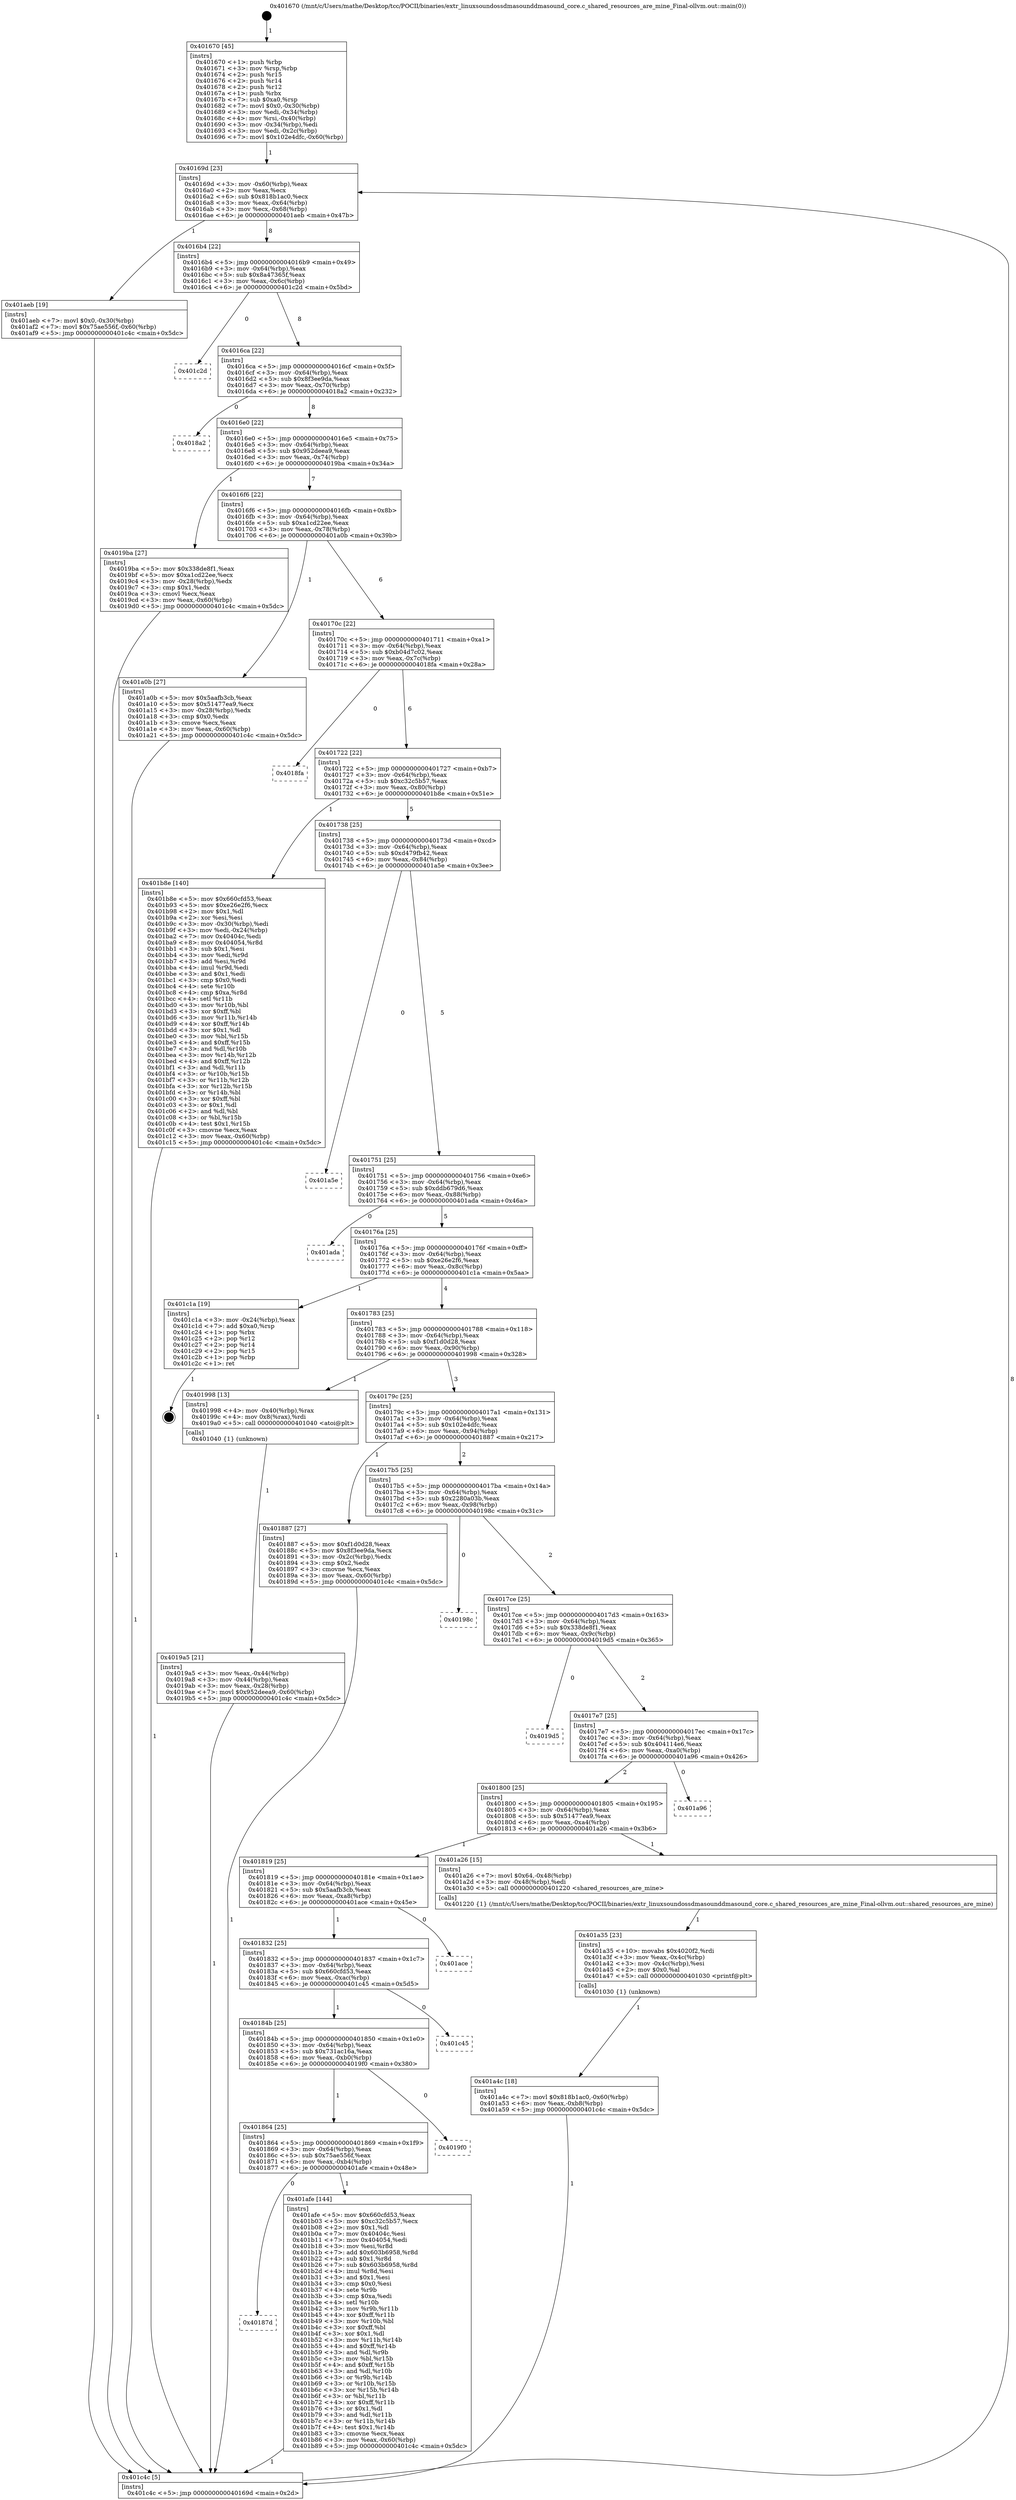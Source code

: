 digraph "0x401670" {
  label = "0x401670 (/mnt/c/Users/mathe/Desktop/tcc/POCII/binaries/extr_linuxsoundossdmasounddmasound_core.c_shared_resources_are_mine_Final-ollvm.out::main(0))"
  labelloc = "t"
  node[shape=record]

  Entry [label="",width=0.3,height=0.3,shape=circle,fillcolor=black,style=filled]
  "0x40169d" [label="{
     0x40169d [23]\l
     | [instrs]\l
     &nbsp;&nbsp;0x40169d \<+3\>: mov -0x60(%rbp),%eax\l
     &nbsp;&nbsp;0x4016a0 \<+2\>: mov %eax,%ecx\l
     &nbsp;&nbsp;0x4016a2 \<+6\>: sub $0x818b1ac0,%ecx\l
     &nbsp;&nbsp;0x4016a8 \<+3\>: mov %eax,-0x64(%rbp)\l
     &nbsp;&nbsp;0x4016ab \<+3\>: mov %ecx,-0x68(%rbp)\l
     &nbsp;&nbsp;0x4016ae \<+6\>: je 0000000000401aeb \<main+0x47b\>\l
  }"]
  "0x401aeb" [label="{
     0x401aeb [19]\l
     | [instrs]\l
     &nbsp;&nbsp;0x401aeb \<+7\>: movl $0x0,-0x30(%rbp)\l
     &nbsp;&nbsp;0x401af2 \<+7\>: movl $0x75ae556f,-0x60(%rbp)\l
     &nbsp;&nbsp;0x401af9 \<+5\>: jmp 0000000000401c4c \<main+0x5dc\>\l
  }"]
  "0x4016b4" [label="{
     0x4016b4 [22]\l
     | [instrs]\l
     &nbsp;&nbsp;0x4016b4 \<+5\>: jmp 00000000004016b9 \<main+0x49\>\l
     &nbsp;&nbsp;0x4016b9 \<+3\>: mov -0x64(%rbp),%eax\l
     &nbsp;&nbsp;0x4016bc \<+5\>: sub $0x8a47365f,%eax\l
     &nbsp;&nbsp;0x4016c1 \<+3\>: mov %eax,-0x6c(%rbp)\l
     &nbsp;&nbsp;0x4016c4 \<+6\>: je 0000000000401c2d \<main+0x5bd\>\l
  }"]
  Exit [label="",width=0.3,height=0.3,shape=circle,fillcolor=black,style=filled,peripheries=2]
  "0x401c2d" [label="{
     0x401c2d\l
  }", style=dashed]
  "0x4016ca" [label="{
     0x4016ca [22]\l
     | [instrs]\l
     &nbsp;&nbsp;0x4016ca \<+5\>: jmp 00000000004016cf \<main+0x5f\>\l
     &nbsp;&nbsp;0x4016cf \<+3\>: mov -0x64(%rbp),%eax\l
     &nbsp;&nbsp;0x4016d2 \<+5\>: sub $0x8f3ee9da,%eax\l
     &nbsp;&nbsp;0x4016d7 \<+3\>: mov %eax,-0x70(%rbp)\l
     &nbsp;&nbsp;0x4016da \<+6\>: je 00000000004018a2 \<main+0x232\>\l
  }"]
  "0x40187d" [label="{
     0x40187d\l
  }", style=dashed]
  "0x4018a2" [label="{
     0x4018a2\l
  }", style=dashed]
  "0x4016e0" [label="{
     0x4016e0 [22]\l
     | [instrs]\l
     &nbsp;&nbsp;0x4016e0 \<+5\>: jmp 00000000004016e5 \<main+0x75\>\l
     &nbsp;&nbsp;0x4016e5 \<+3\>: mov -0x64(%rbp),%eax\l
     &nbsp;&nbsp;0x4016e8 \<+5\>: sub $0x952deea9,%eax\l
     &nbsp;&nbsp;0x4016ed \<+3\>: mov %eax,-0x74(%rbp)\l
     &nbsp;&nbsp;0x4016f0 \<+6\>: je 00000000004019ba \<main+0x34a\>\l
  }"]
  "0x401afe" [label="{
     0x401afe [144]\l
     | [instrs]\l
     &nbsp;&nbsp;0x401afe \<+5\>: mov $0x660cfd53,%eax\l
     &nbsp;&nbsp;0x401b03 \<+5\>: mov $0xc32c5b57,%ecx\l
     &nbsp;&nbsp;0x401b08 \<+2\>: mov $0x1,%dl\l
     &nbsp;&nbsp;0x401b0a \<+7\>: mov 0x40404c,%esi\l
     &nbsp;&nbsp;0x401b11 \<+7\>: mov 0x404054,%edi\l
     &nbsp;&nbsp;0x401b18 \<+3\>: mov %esi,%r8d\l
     &nbsp;&nbsp;0x401b1b \<+7\>: add $0x603b6958,%r8d\l
     &nbsp;&nbsp;0x401b22 \<+4\>: sub $0x1,%r8d\l
     &nbsp;&nbsp;0x401b26 \<+7\>: sub $0x603b6958,%r8d\l
     &nbsp;&nbsp;0x401b2d \<+4\>: imul %r8d,%esi\l
     &nbsp;&nbsp;0x401b31 \<+3\>: and $0x1,%esi\l
     &nbsp;&nbsp;0x401b34 \<+3\>: cmp $0x0,%esi\l
     &nbsp;&nbsp;0x401b37 \<+4\>: sete %r9b\l
     &nbsp;&nbsp;0x401b3b \<+3\>: cmp $0xa,%edi\l
     &nbsp;&nbsp;0x401b3e \<+4\>: setl %r10b\l
     &nbsp;&nbsp;0x401b42 \<+3\>: mov %r9b,%r11b\l
     &nbsp;&nbsp;0x401b45 \<+4\>: xor $0xff,%r11b\l
     &nbsp;&nbsp;0x401b49 \<+3\>: mov %r10b,%bl\l
     &nbsp;&nbsp;0x401b4c \<+3\>: xor $0xff,%bl\l
     &nbsp;&nbsp;0x401b4f \<+3\>: xor $0x1,%dl\l
     &nbsp;&nbsp;0x401b52 \<+3\>: mov %r11b,%r14b\l
     &nbsp;&nbsp;0x401b55 \<+4\>: and $0xff,%r14b\l
     &nbsp;&nbsp;0x401b59 \<+3\>: and %dl,%r9b\l
     &nbsp;&nbsp;0x401b5c \<+3\>: mov %bl,%r15b\l
     &nbsp;&nbsp;0x401b5f \<+4\>: and $0xff,%r15b\l
     &nbsp;&nbsp;0x401b63 \<+3\>: and %dl,%r10b\l
     &nbsp;&nbsp;0x401b66 \<+3\>: or %r9b,%r14b\l
     &nbsp;&nbsp;0x401b69 \<+3\>: or %r10b,%r15b\l
     &nbsp;&nbsp;0x401b6c \<+3\>: xor %r15b,%r14b\l
     &nbsp;&nbsp;0x401b6f \<+3\>: or %bl,%r11b\l
     &nbsp;&nbsp;0x401b72 \<+4\>: xor $0xff,%r11b\l
     &nbsp;&nbsp;0x401b76 \<+3\>: or $0x1,%dl\l
     &nbsp;&nbsp;0x401b79 \<+3\>: and %dl,%r11b\l
     &nbsp;&nbsp;0x401b7c \<+3\>: or %r11b,%r14b\l
     &nbsp;&nbsp;0x401b7f \<+4\>: test $0x1,%r14b\l
     &nbsp;&nbsp;0x401b83 \<+3\>: cmovne %ecx,%eax\l
     &nbsp;&nbsp;0x401b86 \<+3\>: mov %eax,-0x60(%rbp)\l
     &nbsp;&nbsp;0x401b89 \<+5\>: jmp 0000000000401c4c \<main+0x5dc\>\l
  }"]
  "0x4019ba" [label="{
     0x4019ba [27]\l
     | [instrs]\l
     &nbsp;&nbsp;0x4019ba \<+5\>: mov $0x338de8f1,%eax\l
     &nbsp;&nbsp;0x4019bf \<+5\>: mov $0xa1cd22ee,%ecx\l
     &nbsp;&nbsp;0x4019c4 \<+3\>: mov -0x28(%rbp),%edx\l
     &nbsp;&nbsp;0x4019c7 \<+3\>: cmp $0x1,%edx\l
     &nbsp;&nbsp;0x4019ca \<+3\>: cmovl %ecx,%eax\l
     &nbsp;&nbsp;0x4019cd \<+3\>: mov %eax,-0x60(%rbp)\l
     &nbsp;&nbsp;0x4019d0 \<+5\>: jmp 0000000000401c4c \<main+0x5dc\>\l
  }"]
  "0x4016f6" [label="{
     0x4016f6 [22]\l
     | [instrs]\l
     &nbsp;&nbsp;0x4016f6 \<+5\>: jmp 00000000004016fb \<main+0x8b\>\l
     &nbsp;&nbsp;0x4016fb \<+3\>: mov -0x64(%rbp),%eax\l
     &nbsp;&nbsp;0x4016fe \<+5\>: sub $0xa1cd22ee,%eax\l
     &nbsp;&nbsp;0x401703 \<+3\>: mov %eax,-0x78(%rbp)\l
     &nbsp;&nbsp;0x401706 \<+6\>: je 0000000000401a0b \<main+0x39b\>\l
  }"]
  "0x401864" [label="{
     0x401864 [25]\l
     | [instrs]\l
     &nbsp;&nbsp;0x401864 \<+5\>: jmp 0000000000401869 \<main+0x1f9\>\l
     &nbsp;&nbsp;0x401869 \<+3\>: mov -0x64(%rbp),%eax\l
     &nbsp;&nbsp;0x40186c \<+5\>: sub $0x75ae556f,%eax\l
     &nbsp;&nbsp;0x401871 \<+6\>: mov %eax,-0xb4(%rbp)\l
     &nbsp;&nbsp;0x401877 \<+6\>: je 0000000000401afe \<main+0x48e\>\l
  }"]
  "0x401a0b" [label="{
     0x401a0b [27]\l
     | [instrs]\l
     &nbsp;&nbsp;0x401a0b \<+5\>: mov $0x5aafb3cb,%eax\l
     &nbsp;&nbsp;0x401a10 \<+5\>: mov $0x51477ea9,%ecx\l
     &nbsp;&nbsp;0x401a15 \<+3\>: mov -0x28(%rbp),%edx\l
     &nbsp;&nbsp;0x401a18 \<+3\>: cmp $0x0,%edx\l
     &nbsp;&nbsp;0x401a1b \<+3\>: cmove %ecx,%eax\l
     &nbsp;&nbsp;0x401a1e \<+3\>: mov %eax,-0x60(%rbp)\l
     &nbsp;&nbsp;0x401a21 \<+5\>: jmp 0000000000401c4c \<main+0x5dc\>\l
  }"]
  "0x40170c" [label="{
     0x40170c [22]\l
     | [instrs]\l
     &nbsp;&nbsp;0x40170c \<+5\>: jmp 0000000000401711 \<main+0xa1\>\l
     &nbsp;&nbsp;0x401711 \<+3\>: mov -0x64(%rbp),%eax\l
     &nbsp;&nbsp;0x401714 \<+5\>: sub $0xb04d7c02,%eax\l
     &nbsp;&nbsp;0x401719 \<+3\>: mov %eax,-0x7c(%rbp)\l
     &nbsp;&nbsp;0x40171c \<+6\>: je 00000000004018fa \<main+0x28a\>\l
  }"]
  "0x4019f0" [label="{
     0x4019f0\l
  }", style=dashed]
  "0x4018fa" [label="{
     0x4018fa\l
  }", style=dashed]
  "0x401722" [label="{
     0x401722 [22]\l
     | [instrs]\l
     &nbsp;&nbsp;0x401722 \<+5\>: jmp 0000000000401727 \<main+0xb7\>\l
     &nbsp;&nbsp;0x401727 \<+3\>: mov -0x64(%rbp),%eax\l
     &nbsp;&nbsp;0x40172a \<+5\>: sub $0xc32c5b57,%eax\l
     &nbsp;&nbsp;0x40172f \<+3\>: mov %eax,-0x80(%rbp)\l
     &nbsp;&nbsp;0x401732 \<+6\>: je 0000000000401b8e \<main+0x51e\>\l
  }"]
  "0x40184b" [label="{
     0x40184b [25]\l
     | [instrs]\l
     &nbsp;&nbsp;0x40184b \<+5\>: jmp 0000000000401850 \<main+0x1e0\>\l
     &nbsp;&nbsp;0x401850 \<+3\>: mov -0x64(%rbp),%eax\l
     &nbsp;&nbsp;0x401853 \<+5\>: sub $0x731ac16a,%eax\l
     &nbsp;&nbsp;0x401858 \<+6\>: mov %eax,-0xb0(%rbp)\l
     &nbsp;&nbsp;0x40185e \<+6\>: je 00000000004019f0 \<main+0x380\>\l
  }"]
  "0x401b8e" [label="{
     0x401b8e [140]\l
     | [instrs]\l
     &nbsp;&nbsp;0x401b8e \<+5\>: mov $0x660cfd53,%eax\l
     &nbsp;&nbsp;0x401b93 \<+5\>: mov $0xe26e2f6,%ecx\l
     &nbsp;&nbsp;0x401b98 \<+2\>: mov $0x1,%dl\l
     &nbsp;&nbsp;0x401b9a \<+2\>: xor %esi,%esi\l
     &nbsp;&nbsp;0x401b9c \<+3\>: mov -0x30(%rbp),%edi\l
     &nbsp;&nbsp;0x401b9f \<+3\>: mov %edi,-0x24(%rbp)\l
     &nbsp;&nbsp;0x401ba2 \<+7\>: mov 0x40404c,%edi\l
     &nbsp;&nbsp;0x401ba9 \<+8\>: mov 0x404054,%r8d\l
     &nbsp;&nbsp;0x401bb1 \<+3\>: sub $0x1,%esi\l
     &nbsp;&nbsp;0x401bb4 \<+3\>: mov %edi,%r9d\l
     &nbsp;&nbsp;0x401bb7 \<+3\>: add %esi,%r9d\l
     &nbsp;&nbsp;0x401bba \<+4\>: imul %r9d,%edi\l
     &nbsp;&nbsp;0x401bbe \<+3\>: and $0x1,%edi\l
     &nbsp;&nbsp;0x401bc1 \<+3\>: cmp $0x0,%edi\l
     &nbsp;&nbsp;0x401bc4 \<+4\>: sete %r10b\l
     &nbsp;&nbsp;0x401bc8 \<+4\>: cmp $0xa,%r8d\l
     &nbsp;&nbsp;0x401bcc \<+4\>: setl %r11b\l
     &nbsp;&nbsp;0x401bd0 \<+3\>: mov %r10b,%bl\l
     &nbsp;&nbsp;0x401bd3 \<+3\>: xor $0xff,%bl\l
     &nbsp;&nbsp;0x401bd6 \<+3\>: mov %r11b,%r14b\l
     &nbsp;&nbsp;0x401bd9 \<+4\>: xor $0xff,%r14b\l
     &nbsp;&nbsp;0x401bdd \<+3\>: xor $0x1,%dl\l
     &nbsp;&nbsp;0x401be0 \<+3\>: mov %bl,%r15b\l
     &nbsp;&nbsp;0x401be3 \<+4\>: and $0xff,%r15b\l
     &nbsp;&nbsp;0x401be7 \<+3\>: and %dl,%r10b\l
     &nbsp;&nbsp;0x401bea \<+3\>: mov %r14b,%r12b\l
     &nbsp;&nbsp;0x401bed \<+4\>: and $0xff,%r12b\l
     &nbsp;&nbsp;0x401bf1 \<+3\>: and %dl,%r11b\l
     &nbsp;&nbsp;0x401bf4 \<+3\>: or %r10b,%r15b\l
     &nbsp;&nbsp;0x401bf7 \<+3\>: or %r11b,%r12b\l
     &nbsp;&nbsp;0x401bfa \<+3\>: xor %r12b,%r15b\l
     &nbsp;&nbsp;0x401bfd \<+3\>: or %r14b,%bl\l
     &nbsp;&nbsp;0x401c00 \<+3\>: xor $0xff,%bl\l
     &nbsp;&nbsp;0x401c03 \<+3\>: or $0x1,%dl\l
     &nbsp;&nbsp;0x401c06 \<+2\>: and %dl,%bl\l
     &nbsp;&nbsp;0x401c08 \<+3\>: or %bl,%r15b\l
     &nbsp;&nbsp;0x401c0b \<+4\>: test $0x1,%r15b\l
     &nbsp;&nbsp;0x401c0f \<+3\>: cmovne %ecx,%eax\l
     &nbsp;&nbsp;0x401c12 \<+3\>: mov %eax,-0x60(%rbp)\l
     &nbsp;&nbsp;0x401c15 \<+5\>: jmp 0000000000401c4c \<main+0x5dc\>\l
  }"]
  "0x401738" [label="{
     0x401738 [25]\l
     | [instrs]\l
     &nbsp;&nbsp;0x401738 \<+5\>: jmp 000000000040173d \<main+0xcd\>\l
     &nbsp;&nbsp;0x40173d \<+3\>: mov -0x64(%rbp),%eax\l
     &nbsp;&nbsp;0x401740 \<+5\>: sub $0xd479fb42,%eax\l
     &nbsp;&nbsp;0x401745 \<+6\>: mov %eax,-0x84(%rbp)\l
     &nbsp;&nbsp;0x40174b \<+6\>: je 0000000000401a5e \<main+0x3ee\>\l
  }"]
  "0x401c45" [label="{
     0x401c45\l
  }", style=dashed]
  "0x401a5e" [label="{
     0x401a5e\l
  }", style=dashed]
  "0x401751" [label="{
     0x401751 [25]\l
     | [instrs]\l
     &nbsp;&nbsp;0x401751 \<+5\>: jmp 0000000000401756 \<main+0xe6\>\l
     &nbsp;&nbsp;0x401756 \<+3\>: mov -0x64(%rbp),%eax\l
     &nbsp;&nbsp;0x401759 \<+5\>: sub $0xddb679d6,%eax\l
     &nbsp;&nbsp;0x40175e \<+6\>: mov %eax,-0x88(%rbp)\l
     &nbsp;&nbsp;0x401764 \<+6\>: je 0000000000401ada \<main+0x46a\>\l
  }"]
  "0x401832" [label="{
     0x401832 [25]\l
     | [instrs]\l
     &nbsp;&nbsp;0x401832 \<+5\>: jmp 0000000000401837 \<main+0x1c7\>\l
     &nbsp;&nbsp;0x401837 \<+3\>: mov -0x64(%rbp),%eax\l
     &nbsp;&nbsp;0x40183a \<+5\>: sub $0x660cfd53,%eax\l
     &nbsp;&nbsp;0x40183f \<+6\>: mov %eax,-0xac(%rbp)\l
     &nbsp;&nbsp;0x401845 \<+6\>: je 0000000000401c45 \<main+0x5d5\>\l
  }"]
  "0x401ada" [label="{
     0x401ada\l
  }", style=dashed]
  "0x40176a" [label="{
     0x40176a [25]\l
     | [instrs]\l
     &nbsp;&nbsp;0x40176a \<+5\>: jmp 000000000040176f \<main+0xff\>\l
     &nbsp;&nbsp;0x40176f \<+3\>: mov -0x64(%rbp),%eax\l
     &nbsp;&nbsp;0x401772 \<+5\>: sub $0xe26e2f6,%eax\l
     &nbsp;&nbsp;0x401777 \<+6\>: mov %eax,-0x8c(%rbp)\l
     &nbsp;&nbsp;0x40177d \<+6\>: je 0000000000401c1a \<main+0x5aa\>\l
  }"]
  "0x401ace" [label="{
     0x401ace\l
  }", style=dashed]
  "0x401c1a" [label="{
     0x401c1a [19]\l
     | [instrs]\l
     &nbsp;&nbsp;0x401c1a \<+3\>: mov -0x24(%rbp),%eax\l
     &nbsp;&nbsp;0x401c1d \<+7\>: add $0xa0,%rsp\l
     &nbsp;&nbsp;0x401c24 \<+1\>: pop %rbx\l
     &nbsp;&nbsp;0x401c25 \<+2\>: pop %r12\l
     &nbsp;&nbsp;0x401c27 \<+2\>: pop %r14\l
     &nbsp;&nbsp;0x401c29 \<+2\>: pop %r15\l
     &nbsp;&nbsp;0x401c2b \<+1\>: pop %rbp\l
     &nbsp;&nbsp;0x401c2c \<+1\>: ret\l
  }"]
  "0x401783" [label="{
     0x401783 [25]\l
     | [instrs]\l
     &nbsp;&nbsp;0x401783 \<+5\>: jmp 0000000000401788 \<main+0x118\>\l
     &nbsp;&nbsp;0x401788 \<+3\>: mov -0x64(%rbp),%eax\l
     &nbsp;&nbsp;0x40178b \<+5\>: sub $0xf1d0d28,%eax\l
     &nbsp;&nbsp;0x401790 \<+6\>: mov %eax,-0x90(%rbp)\l
     &nbsp;&nbsp;0x401796 \<+6\>: je 0000000000401998 \<main+0x328\>\l
  }"]
  "0x401a4c" [label="{
     0x401a4c [18]\l
     | [instrs]\l
     &nbsp;&nbsp;0x401a4c \<+7\>: movl $0x818b1ac0,-0x60(%rbp)\l
     &nbsp;&nbsp;0x401a53 \<+6\>: mov %eax,-0xb8(%rbp)\l
     &nbsp;&nbsp;0x401a59 \<+5\>: jmp 0000000000401c4c \<main+0x5dc\>\l
  }"]
  "0x401998" [label="{
     0x401998 [13]\l
     | [instrs]\l
     &nbsp;&nbsp;0x401998 \<+4\>: mov -0x40(%rbp),%rax\l
     &nbsp;&nbsp;0x40199c \<+4\>: mov 0x8(%rax),%rdi\l
     &nbsp;&nbsp;0x4019a0 \<+5\>: call 0000000000401040 \<atoi@plt\>\l
     | [calls]\l
     &nbsp;&nbsp;0x401040 \{1\} (unknown)\l
  }"]
  "0x40179c" [label="{
     0x40179c [25]\l
     | [instrs]\l
     &nbsp;&nbsp;0x40179c \<+5\>: jmp 00000000004017a1 \<main+0x131\>\l
     &nbsp;&nbsp;0x4017a1 \<+3\>: mov -0x64(%rbp),%eax\l
     &nbsp;&nbsp;0x4017a4 \<+5\>: sub $0x102e4dfc,%eax\l
     &nbsp;&nbsp;0x4017a9 \<+6\>: mov %eax,-0x94(%rbp)\l
     &nbsp;&nbsp;0x4017af \<+6\>: je 0000000000401887 \<main+0x217\>\l
  }"]
  "0x401a35" [label="{
     0x401a35 [23]\l
     | [instrs]\l
     &nbsp;&nbsp;0x401a35 \<+10\>: movabs $0x4020f2,%rdi\l
     &nbsp;&nbsp;0x401a3f \<+3\>: mov %eax,-0x4c(%rbp)\l
     &nbsp;&nbsp;0x401a42 \<+3\>: mov -0x4c(%rbp),%esi\l
     &nbsp;&nbsp;0x401a45 \<+2\>: mov $0x0,%al\l
     &nbsp;&nbsp;0x401a47 \<+5\>: call 0000000000401030 \<printf@plt\>\l
     | [calls]\l
     &nbsp;&nbsp;0x401030 \{1\} (unknown)\l
  }"]
  "0x401887" [label="{
     0x401887 [27]\l
     | [instrs]\l
     &nbsp;&nbsp;0x401887 \<+5\>: mov $0xf1d0d28,%eax\l
     &nbsp;&nbsp;0x40188c \<+5\>: mov $0x8f3ee9da,%ecx\l
     &nbsp;&nbsp;0x401891 \<+3\>: mov -0x2c(%rbp),%edx\l
     &nbsp;&nbsp;0x401894 \<+3\>: cmp $0x2,%edx\l
     &nbsp;&nbsp;0x401897 \<+3\>: cmovne %ecx,%eax\l
     &nbsp;&nbsp;0x40189a \<+3\>: mov %eax,-0x60(%rbp)\l
     &nbsp;&nbsp;0x40189d \<+5\>: jmp 0000000000401c4c \<main+0x5dc\>\l
  }"]
  "0x4017b5" [label="{
     0x4017b5 [25]\l
     | [instrs]\l
     &nbsp;&nbsp;0x4017b5 \<+5\>: jmp 00000000004017ba \<main+0x14a\>\l
     &nbsp;&nbsp;0x4017ba \<+3\>: mov -0x64(%rbp),%eax\l
     &nbsp;&nbsp;0x4017bd \<+5\>: sub $0x2280a03b,%eax\l
     &nbsp;&nbsp;0x4017c2 \<+6\>: mov %eax,-0x98(%rbp)\l
     &nbsp;&nbsp;0x4017c8 \<+6\>: je 000000000040198c \<main+0x31c\>\l
  }"]
  "0x401c4c" [label="{
     0x401c4c [5]\l
     | [instrs]\l
     &nbsp;&nbsp;0x401c4c \<+5\>: jmp 000000000040169d \<main+0x2d\>\l
  }"]
  "0x401670" [label="{
     0x401670 [45]\l
     | [instrs]\l
     &nbsp;&nbsp;0x401670 \<+1\>: push %rbp\l
     &nbsp;&nbsp;0x401671 \<+3\>: mov %rsp,%rbp\l
     &nbsp;&nbsp;0x401674 \<+2\>: push %r15\l
     &nbsp;&nbsp;0x401676 \<+2\>: push %r14\l
     &nbsp;&nbsp;0x401678 \<+2\>: push %r12\l
     &nbsp;&nbsp;0x40167a \<+1\>: push %rbx\l
     &nbsp;&nbsp;0x40167b \<+7\>: sub $0xa0,%rsp\l
     &nbsp;&nbsp;0x401682 \<+7\>: movl $0x0,-0x30(%rbp)\l
     &nbsp;&nbsp;0x401689 \<+3\>: mov %edi,-0x34(%rbp)\l
     &nbsp;&nbsp;0x40168c \<+4\>: mov %rsi,-0x40(%rbp)\l
     &nbsp;&nbsp;0x401690 \<+3\>: mov -0x34(%rbp),%edi\l
     &nbsp;&nbsp;0x401693 \<+3\>: mov %edi,-0x2c(%rbp)\l
     &nbsp;&nbsp;0x401696 \<+7\>: movl $0x102e4dfc,-0x60(%rbp)\l
  }"]
  "0x4019a5" [label="{
     0x4019a5 [21]\l
     | [instrs]\l
     &nbsp;&nbsp;0x4019a5 \<+3\>: mov %eax,-0x44(%rbp)\l
     &nbsp;&nbsp;0x4019a8 \<+3\>: mov -0x44(%rbp),%eax\l
     &nbsp;&nbsp;0x4019ab \<+3\>: mov %eax,-0x28(%rbp)\l
     &nbsp;&nbsp;0x4019ae \<+7\>: movl $0x952deea9,-0x60(%rbp)\l
     &nbsp;&nbsp;0x4019b5 \<+5\>: jmp 0000000000401c4c \<main+0x5dc\>\l
  }"]
  "0x401819" [label="{
     0x401819 [25]\l
     | [instrs]\l
     &nbsp;&nbsp;0x401819 \<+5\>: jmp 000000000040181e \<main+0x1ae\>\l
     &nbsp;&nbsp;0x40181e \<+3\>: mov -0x64(%rbp),%eax\l
     &nbsp;&nbsp;0x401821 \<+5\>: sub $0x5aafb3cb,%eax\l
     &nbsp;&nbsp;0x401826 \<+6\>: mov %eax,-0xa8(%rbp)\l
     &nbsp;&nbsp;0x40182c \<+6\>: je 0000000000401ace \<main+0x45e\>\l
  }"]
  "0x40198c" [label="{
     0x40198c\l
  }", style=dashed]
  "0x4017ce" [label="{
     0x4017ce [25]\l
     | [instrs]\l
     &nbsp;&nbsp;0x4017ce \<+5\>: jmp 00000000004017d3 \<main+0x163\>\l
     &nbsp;&nbsp;0x4017d3 \<+3\>: mov -0x64(%rbp),%eax\l
     &nbsp;&nbsp;0x4017d6 \<+5\>: sub $0x338de8f1,%eax\l
     &nbsp;&nbsp;0x4017db \<+6\>: mov %eax,-0x9c(%rbp)\l
     &nbsp;&nbsp;0x4017e1 \<+6\>: je 00000000004019d5 \<main+0x365\>\l
  }"]
  "0x401a26" [label="{
     0x401a26 [15]\l
     | [instrs]\l
     &nbsp;&nbsp;0x401a26 \<+7\>: movl $0x64,-0x48(%rbp)\l
     &nbsp;&nbsp;0x401a2d \<+3\>: mov -0x48(%rbp),%edi\l
     &nbsp;&nbsp;0x401a30 \<+5\>: call 0000000000401220 \<shared_resources_are_mine\>\l
     | [calls]\l
     &nbsp;&nbsp;0x401220 \{1\} (/mnt/c/Users/mathe/Desktop/tcc/POCII/binaries/extr_linuxsoundossdmasounddmasound_core.c_shared_resources_are_mine_Final-ollvm.out::shared_resources_are_mine)\l
  }"]
  "0x4019d5" [label="{
     0x4019d5\l
  }", style=dashed]
  "0x4017e7" [label="{
     0x4017e7 [25]\l
     | [instrs]\l
     &nbsp;&nbsp;0x4017e7 \<+5\>: jmp 00000000004017ec \<main+0x17c\>\l
     &nbsp;&nbsp;0x4017ec \<+3\>: mov -0x64(%rbp),%eax\l
     &nbsp;&nbsp;0x4017ef \<+5\>: sub $0x404114e6,%eax\l
     &nbsp;&nbsp;0x4017f4 \<+6\>: mov %eax,-0xa0(%rbp)\l
     &nbsp;&nbsp;0x4017fa \<+6\>: je 0000000000401a96 \<main+0x426\>\l
  }"]
  "0x401800" [label="{
     0x401800 [25]\l
     | [instrs]\l
     &nbsp;&nbsp;0x401800 \<+5\>: jmp 0000000000401805 \<main+0x195\>\l
     &nbsp;&nbsp;0x401805 \<+3\>: mov -0x64(%rbp),%eax\l
     &nbsp;&nbsp;0x401808 \<+5\>: sub $0x51477ea9,%eax\l
     &nbsp;&nbsp;0x40180d \<+6\>: mov %eax,-0xa4(%rbp)\l
     &nbsp;&nbsp;0x401813 \<+6\>: je 0000000000401a26 \<main+0x3b6\>\l
  }"]
  "0x401a96" [label="{
     0x401a96\l
  }", style=dashed]
  Entry -> "0x401670" [label=" 1"]
  "0x40169d" -> "0x401aeb" [label=" 1"]
  "0x40169d" -> "0x4016b4" [label=" 8"]
  "0x401c1a" -> Exit [label=" 1"]
  "0x4016b4" -> "0x401c2d" [label=" 0"]
  "0x4016b4" -> "0x4016ca" [label=" 8"]
  "0x401b8e" -> "0x401c4c" [label=" 1"]
  "0x4016ca" -> "0x4018a2" [label=" 0"]
  "0x4016ca" -> "0x4016e0" [label=" 8"]
  "0x401afe" -> "0x401c4c" [label=" 1"]
  "0x4016e0" -> "0x4019ba" [label=" 1"]
  "0x4016e0" -> "0x4016f6" [label=" 7"]
  "0x401864" -> "0x40187d" [label=" 0"]
  "0x4016f6" -> "0x401a0b" [label=" 1"]
  "0x4016f6" -> "0x40170c" [label=" 6"]
  "0x401864" -> "0x401afe" [label=" 1"]
  "0x40170c" -> "0x4018fa" [label=" 0"]
  "0x40170c" -> "0x401722" [label=" 6"]
  "0x40184b" -> "0x401864" [label=" 1"]
  "0x401722" -> "0x401b8e" [label=" 1"]
  "0x401722" -> "0x401738" [label=" 5"]
  "0x40184b" -> "0x4019f0" [label=" 0"]
  "0x401738" -> "0x401a5e" [label=" 0"]
  "0x401738" -> "0x401751" [label=" 5"]
  "0x401832" -> "0x40184b" [label=" 1"]
  "0x401751" -> "0x401ada" [label=" 0"]
  "0x401751" -> "0x40176a" [label=" 5"]
  "0x401832" -> "0x401c45" [label=" 0"]
  "0x40176a" -> "0x401c1a" [label=" 1"]
  "0x40176a" -> "0x401783" [label=" 4"]
  "0x401819" -> "0x401832" [label=" 1"]
  "0x401783" -> "0x401998" [label=" 1"]
  "0x401783" -> "0x40179c" [label=" 3"]
  "0x401819" -> "0x401ace" [label=" 0"]
  "0x40179c" -> "0x401887" [label=" 1"]
  "0x40179c" -> "0x4017b5" [label=" 2"]
  "0x401887" -> "0x401c4c" [label=" 1"]
  "0x401670" -> "0x40169d" [label=" 1"]
  "0x401c4c" -> "0x40169d" [label=" 8"]
  "0x401998" -> "0x4019a5" [label=" 1"]
  "0x4019a5" -> "0x401c4c" [label=" 1"]
  "0x4019ba" -> "0x401c4c" [label=" 1"]
  "0x401a0b" -> "0x401c4c" [label=" 1"]
  "0x401aeb" -> "0x401c4c" [label=" 1"]
  "0x4017b5" -> "0x40198c" [label=" 0"]
  "0x4017b5" -> "0x4017ce" [label=" 2"]
  "0x401a4c" -> "0x401c4c" [label=" 1"]
  "0x4017ce" -> "0x4019d5" [label=" 0"]
  "0x4017ce" -> "0x4017e7" [label=" 2"]
  "0x401a35" -> "0x401a4c" [label=" 1"]
  "0x4017e7" -> "0x401a96" [label=" 0"]
  "0x4017e7" -> "0x401800" [label=" 2"]
  "0x401a26" -> "0x401a35" [label=" 1"]
  "0x401800" -> "0x401a26" [label=" 1"]
  "0x401800" -> "0x401819" [label=" 1"]
}
